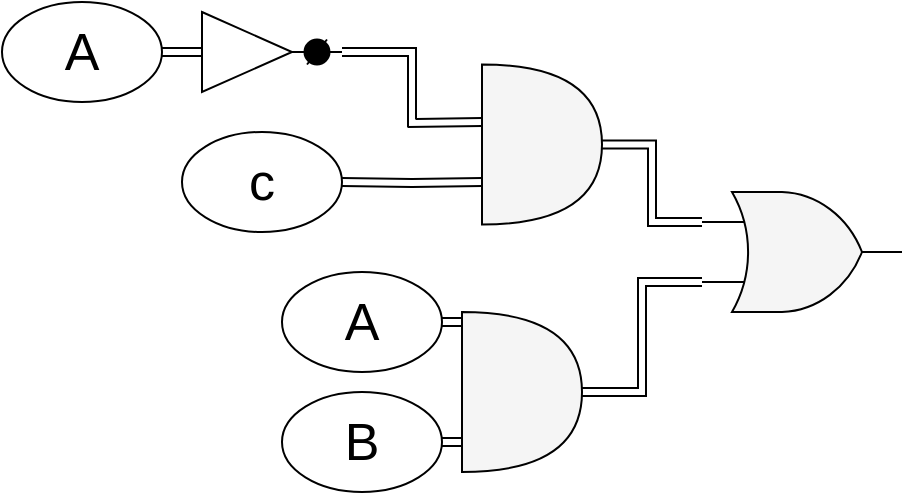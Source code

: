 <mxfile version="16.1.2" type="device"><diagram id="pqANTRpbHiHGA1iGcFDc" name="Page-1"><mxGraphModel dx="1350" dy="878" grid="1" gridSize="10" guides="1" tooltips="1" connect="1" arrows="1" fold="1" page="1" pageScale="1" pageWidth="850" pageHeight="1100" math="0" shadow="0"><root><mxCell id="0"/><mxCell id="1" parent="0"/><mxCell id="J6imG2HN_UcjzqDfRC1T-4" style="edgeStyle=orthogonalEdgeStyle;rounded=0;orthogonalLoop=1;jettySize=auto;html=1;exitX=0;exitY=0.75;exitDx=0;exitDy=0;exitPerimeter=0;entryX=1;entryY=0.5;entryDx=0;entryDy=0;shape=link;" edge="1" parent="1" target="J6imG2HN_UcjzqDfRC1T-3"><mxGeometry relative="1" as="geometry"><mxPoint x="360" y="225" as="sourcePoint"/></mxGeometry></mxCell><mxCell id="J6imG2HN_UcjzqDfRC1T-12" style="edgeStyle=orthogonalEdgeStyle;rounded=0;orthogonalLoop=1;jettySize=auto;html=1;exitX=0;exitY=0.25;exitDx=0;exitDy=0;exitPerimeter=0;entryX=1;entryY=0.5;entryDx=0;entryDy=0;entryPerimeter=0;fontSize=26;shape=link;" edge="1" parent="1" target="J6imG2HN_UcjzqDfRC1T-11"><mxGeometry relative="1" as="geometry"><mxPoint x="360" y="195" as="sourcePoint"/></mxGeometry></mxCell><mxCell id="J6imG2HN_UcjzqDfRC1T-3" value="&lt;font style=&quot;font-size: 26px&quot;&gt;c&lt;/font&gt;" style="ellipse;whiteSpace=wrap;html=1;" vertex="1" parent="1"><mxGeometry x="210" y="200" width="80" height="50" as="geometry"/></mxCell><mxCell id="J6imG2HN_UcjzqDfRC1T-9" style="edgeStyle=orthogonalEdgeStyle;rounded=0;orthogonalLoop=1;jettySize=auto;html=1;exitX=1;exitY=0.5;exitDx=0;exitDy=0;entryX=0;entryY=0.5;entryDx=0;entryDy=0;fontSize=26;shape=link;" edge="1" parent="1" source="J6imG2HN_UcjzqDfRC1T-5" target="J6imG2HN_UcjzqDfRC1T-8"><mxGeometry relative="1" as="geometry"/></mxCell><mxCell id="J6imG2HN_UcjzqDfRC1T-5" value="&lt;span style=&quot;font-size: 26px&quot;&gt;A&lt;/span&gt;" style="ellipse;whiteSpace=wrap;html=1;" vertex="1" parent="1"><mxGeometry x="120" y="135" width="80" height="50" as="geometry"/></mxCell><mxCell id="J6imG2HN_UcjzqDfRC1T-14" style="edgeStyle=orthogonalEdgeStyle;shape=link;rounded=0;orthogonalLoop=1;jettySize=auto;html=1;exitX=1;exitY=0.5;exitDx=0;exitDy=0;entryX=0.09;entryY=0.267;entryDx=0;entryDy=0;entryPerimeter=0;fontSize=26;" edge="1" parent="1" source="J6imG2HN_UcjzqDfRC1T-6"><mxGeometry relative="1" as="geometry"><mxPoint x="369" y="306.02" as="targetPoint"/></mxGeometry></mxCell><mxCell id="J6imG2HN_UcjzqDfRC1T-6" value="&lt;font style=&quot;font-size: 26px&quot;&gt;A&lt;/font&gt;" style="ellipse;whiteSpace=wrap;html=1;" vertex="1" parent="1"><mxGeometry x="260" y="270" width="80" height="50" as="geometry"/></mxCell><mxCell id="J6imG2HN_UcjzqDfRC1T-15" style="edgeStyle=orthogonalEdgeStyle;shape=link;rounded=0;orthogonalLoop=1;jettySize=auto;html=1;exitX=1;exitY=0.5;exitDx=0;exitDy=0;entryX=0;entryY=0.75;entryDx=0;entryDy=0;entryPerimeter=0;fontSize=26;" edge="1" parent="1" source="J6imG2HN_UcjzqDfRC1T-7"><mxGeometry relative="1" as="geometry"><mxPoint x="360" y="335" as="targetPoint"/></mxGeometry></mxCell><mxCell id="J6imG2HN_UcjzqDfRC1T-7" value="&lt;font style=&quot;font-size: 26px&quot;&gt;B&lt;/font&gt;" style="ellipse;whiteSpace=wrap;html=1;" vertex="1" parent="1"><mxGeometry x="260" y="330" width="80" height="50" as="geometry"/></mxCell><mxCell id="J6imG2HN_UcjzqDfRC1T-8" value="" style="triangle;whiteSpace=wrap;html=1;fontSize=26;" vertex="1" parent="1"><mxGeometry x="220" y="140" width="45" height="40" as="geometry"/></mxCell><mxCell id="J6imG2HN_UcjzqDfRC1T-13" style="edgeStyle=orthogonalEdgeStyle;rounded=0;orthogonalLoop=1;jettySize=auto;html=1;exitX=0;exitY=0.5;exitDx=0;exitDy=0;exitPerimeter=0;entryX=1;entryY=0.5;entryDx=0;entryDy=0;fontSize=26;shape=link;" edge="1" parent="1" source="J6imG2HN_UcjzqDfRC1T-11" target="J6imG2HN_UcjzqDfRC1T-8"><mxGeometry relative="1" as="geometry"/></mxCell><mxCell id="J6imG2HN_UcjzqDfRC1T-11" value="" style="pointerEvents=1;verticalLabelPosition=bottom;shadow=0;dashed=0;align=center;html=1;verticalAlign=top;shape=mxgraph.electrical.plc_ladder.not_output_2;fontSize=26;fillColor=#000000;" vertex="1" parent="1"><mxGeometry x="265" y="153.75" width="25" height="12.5" as="geometry"/></mxCell><mxCell id="J6imG2HN_UcjzqDfRC1T-16" value="" style="verticalLabelPosition=bottom;shadow=0;dashed=0;align=center;html=1;verticalAlign=top;shape=mxgraph.electrical.logic_gates.logic_gate;operation=or;fontSize=26;fillColor=#F5F5F5;" vertex="1" parent="1"><mxGeometry x="470" y="230" width="100" height="60" as="geometry"/></mxCell><mxCell id="J6imG2HN_UcjzqDfRC1T-20" style="edgeStyle=orthogonalEdgeStyle;shape=link;rounded=0;orthogonalLoop=1;jettySize=auto;html=1;exitX=1;exitY=0.5;exitDx=0;exitDy=0;exitPerimeter=0;entryX=0;entryY=0.25;entryDx=0;entryDy=0;entryPerimeter=0;fontSize=26;" edge="1" parent="1" source="J6imG2HN_UcjzqDfRC1T-17" target="J6imG2HN_UcjzqDfRC1T-16"><mxGeometry relative="1" as="geometry"/></mxCell><mxCell id="J6imG2HN_UcjzqDfRC1T-17" value="" style="shape=or;whiteSpace=wrap;html=1;fontSize=26;fillColor=#F5F5F5;" vertex="1" parent="1"><mxGeometry x="360" y="166.25" width="60" height="80" as="geometry"/></mxCell><mxCell id="J6imG2HN_UcjzqDfRC1T-19" style="edgeStyle=orthogonalEdgeStyle;shape=link;rounded=0;orthogonalLoop=1;jettySize=auto;html=1;exitX=1;exitY=0.5;exitDx=0;exitDy=0;exitPerimeter=0;entryX=0;entryY=0.75;entryDx=0;entryDy=0;entryPerimeter=0;fontSize=26;" edge="1" parent="1" source="J6imG2HN_UcjzqDfRC1T-18" target="J6imG2HN_UcjzqDfRC1T-16"><mxGeometry relative="1" as="geometry"/></mxCell><mxCell id="J6imG2HN_UcjzqDfRC1T-18" value="" style="shape=or;whiteSpace=wrap;html=1;fontSize=26;fillColor=#F5F5F5;" vertex="1" parent="1"><mxGeometry x="350" y="290" width="60" height="80" as="geometry"/></mxCell></root></mxGraphModel></diagram></mxfile>